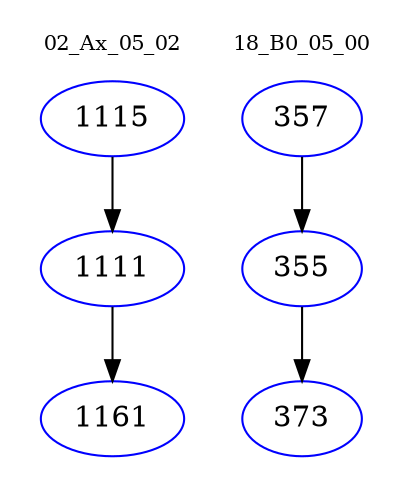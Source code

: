 digraph{
subgraph cluster_0 {
color = white
label = "02_Ax_05_02";
fontsize=10;
T0_1115 [label="1115", color="blue"]
T0_1115 -> T0_1111 [color="black"]
T0_1111 [label="1111", color="blue"]
T0_1111 -> T0_1161 [color="black"]
T0_1161 [label="1161", color="blue"]
}
subgraph cluster_1 {
color = white
label = "18_B0_05_00";
fontsize=10;
T1_357 [label="357", color="blue"]
T1_357 -> T1_355 [color="black"]
T1_355 [label="355", color="blue"]
T1_355 -> T1_373 [color="black"]
T1_373 [label="373", color="blue"]
}
}
